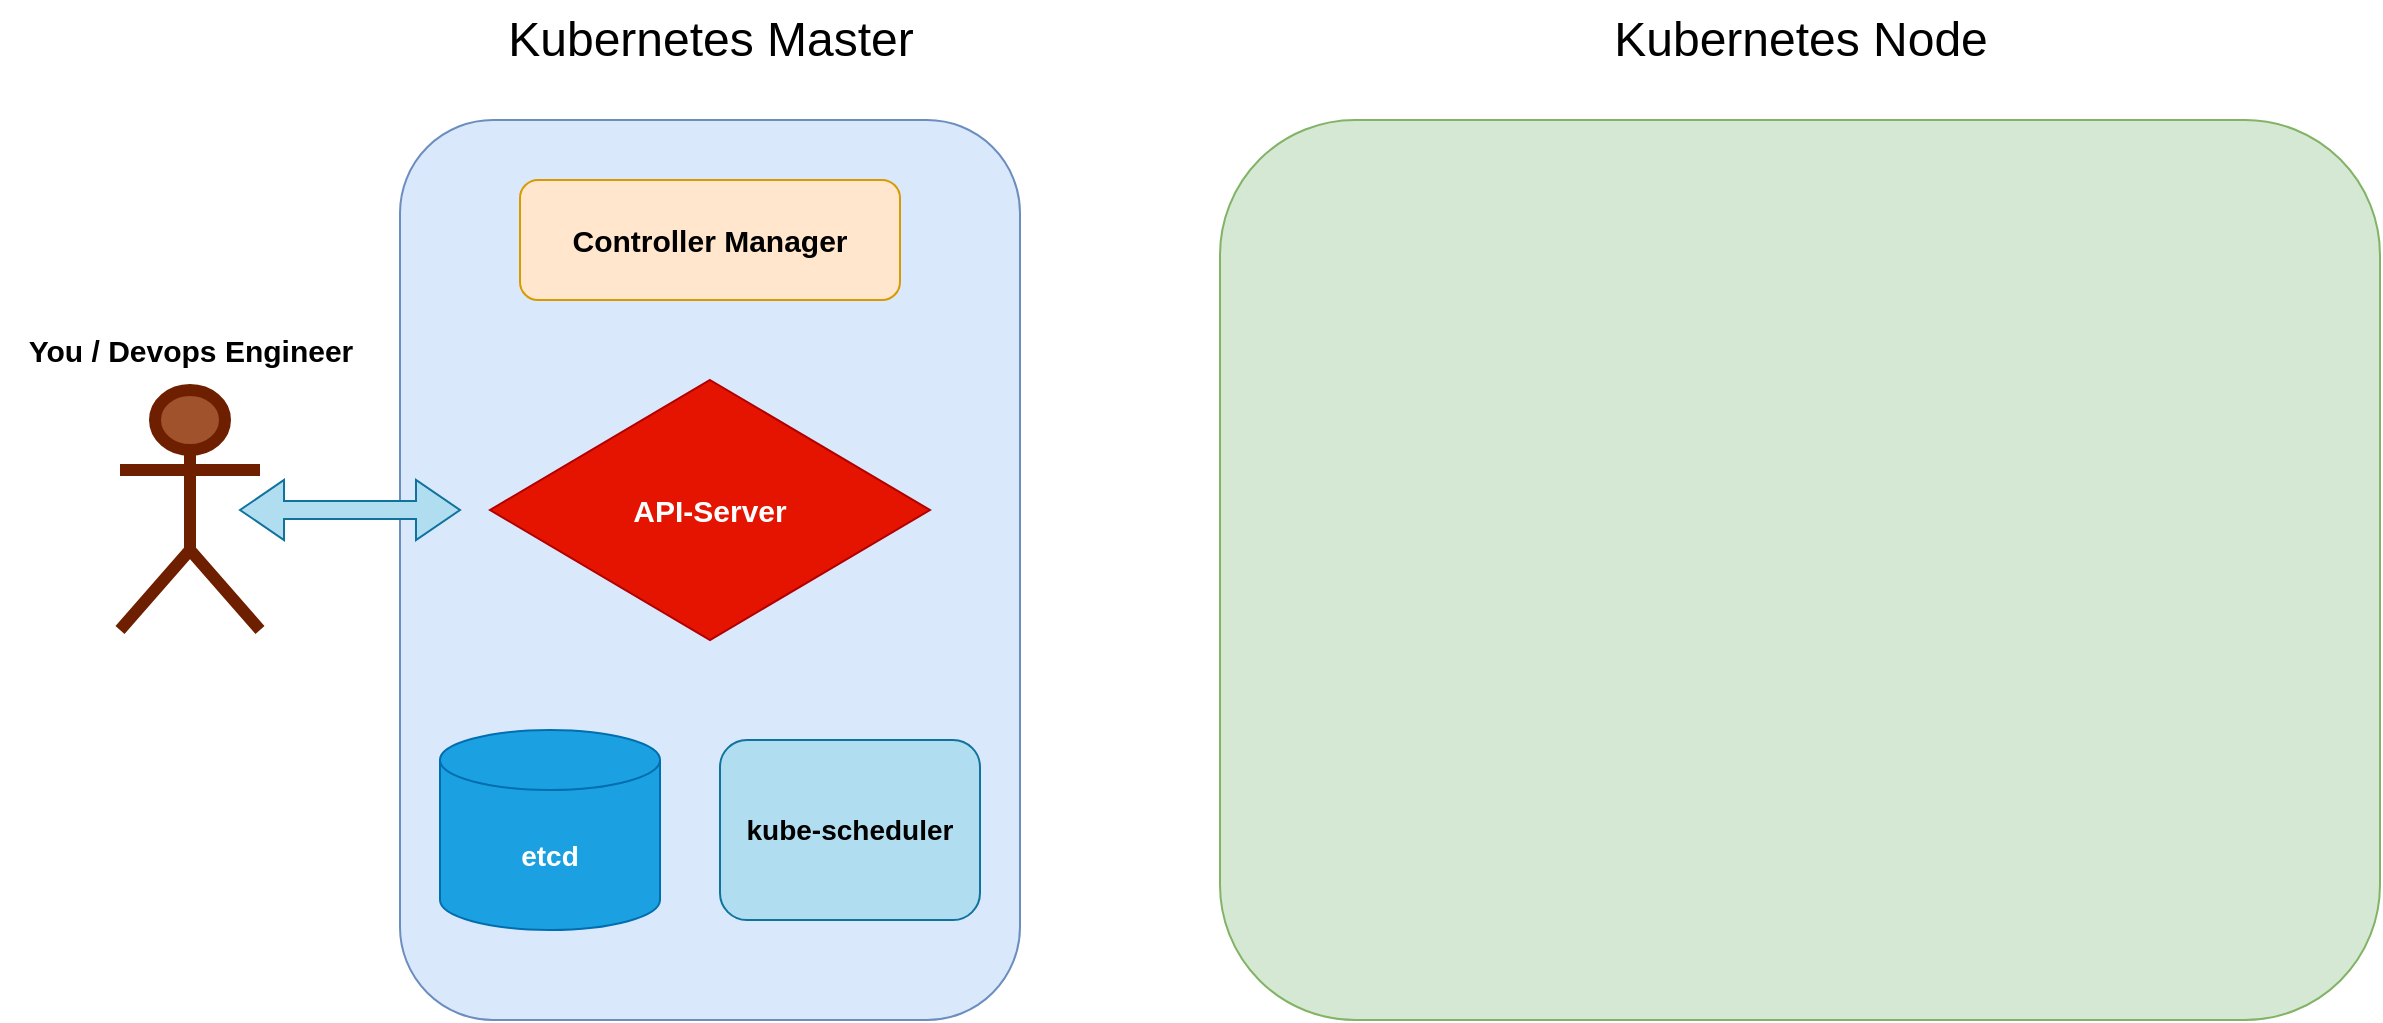 <mxfile version="24.6.4" type="github">
  <diagram name="Sayfa -1" id="U_4Pkl_7rX-sTnU0dOA7">
    <mxGraphModel dx="1434" dy="719" grid="1" gridSize="10" guides="1" tooltips="1" connect="1" arrows="1" fold="1" page="1" pageScale="1" pageWidth="827" pageHeight="1169" math="0" shadow="0">
      <root>
        <mxCell id="0" />
        <mxCell id="1" parent="0" />
        <mxCell id="vOI9cqr_EnJIPSs-Lxci-1" value="" style="rounded=1;whiteSpace=wrap;html=1;fillColor=#dae8fc;strokeColor=#6c8ebf;" vertex="1" parent="1">
          <mxGeometry x="270" y="110" width="310" height="450" as="geometry" />
        </mxCell>
        <mxCell id="vOI9cqr_EnJIPSs-Lxci-2" value="" style="rounded=1;whiteSpace=wrap;html=1;fillColor=#d5e8d4;strokeColor=#82b366;" vertex="1" parent="1">
          <mxGeometry x="680" y="110" width="580" height="450" as="geometry" />
        </mxCell>
        <mxCell id="vOI9cqr_EnJIPSs-Lxci-3" value="&lt;font style=&quot;font-size: 24px;&quot;&gt;Kubernetes Master&lt;/font&gt;" style="text;html=1;align=center;verticalAlign=middle;resizable=0;points=[];autosize=1;strokeColor=none;fillColor=none;strokeWidth=6;" vertex="1" parent="1">
          <mxGeometry x="310" y="50" width="230" height="40" as="geometry" />
        </mxCell>
        <mxCell id="vOI9cqr_EnJIPSs-Lxci-4" value="&lt;font style=&quot;font-size: 24px;&quot;&gt;Kubernetes Node&lt;/font&gt;" style="text;html=1;align=center;verticalAlign=middle;resizable=0;points=[];autosize=1;strokeColor=none;fillColor=none;strokeWidth=6;" vertex="1" parent="1">
          <mxGeometry x="865" y="50" width="210" height="40" as="geometry" />
        </mxCell>
        <mxCell id="vOI9cqr_EnJIPSs-Lxci-5" value="&lt;font style=&quot;font-size: 14px;&quot;&gt;&lt;b&gt;etcd&lt;/b&gt;&lt;/font&gt;" style="shape=cylinder3;whiteSpace=wrap;html=1;boundedLbl=1;backgroundOutline=1;size=15;fillColor=#1ba1e2;fontColor=#ffffff;strokeColor=#006EAF;" vertex="1" parent="1">
          <mxGeometry x="290" y="415" width="110" height="100" as="geometry" />
        </mxCell>
        <mxCell id="vOI9cqr_EnJIPSs-Lxci-6" value="&lt;font style=&quot;font-size: 14px;&quot;&gt;&lt;b&gt;kube-scheduler&lt;/b&gt;&lt;/font&gt;" style="rounded=1;whiteSpace=wrap;html=1;fillColor=#b1ddf0;strokeColor=#10739e;" vertex="1" parent="1">
          <mxGeometry x="430" y="420" width="130" height="90" as="geometry" />
        </mxCell>
        <mxCell id="vOI9cqr_EnJIPSs-Lxci-7" value="&lt;font style=&quot;font-size: 15px;&quot;&gt;&lt;b&gt;API-Server&lt;/b&gt;&lt;/font&gt;" style="rhombus;whiteSpace=wrap;html=1;fillColor=#e51400;fontColor=#ffffff;strokeColor=#B20000;" vertex="1" parent="1">
          <mxGeometry x="315" y="240" width="220" height="130" as="geometry" />
        </mxCell>
        <mxCell id="vOI9cqr_EnJIPSs-Lxci-8" value="&lt;font style=&quot;font-size: 15px;&quot;&gt;&lt;b&gt;Controller Manager&lt;/b&gt;&lt;/font&gt;" style="rounded=1;whiteSpace=wrap;html=1;fillColor=#ffe6cc;strokeColor=#d79b00;" vertex="1" parent="1">
          <mxGeometry x="330" y="140" width="190" height="60" as="geometry" />
        </mxCell>
        <mxCell id="vOI9cqr_EnJIPSs-Lxci-9" value="Actor" style="shape=umlActor;verticalLabelPosition=bottom;verticalAlign=top;html=1;outlineConnect=0;fillColor=#a0522d;fontColor=#ffffff;strokeColor=#6D1F00;strokeWidth=6;" vertex="1" parent="1">
          <mxGeometry x="130" y="245" width="70" height="120" as="geometry" />
        </mxCell>
        <mxCell id="vOI9cqr_EnJIPSs-Lxci-14" value="&lt;font style=&quot;font-size: 15px;&quot;&gt;&lt;b&gt;You / Devops Engineer&lt;/b&gt;&lt;/font&gt;" style="text;html=1;align=center;verticalAlign=middle;resizable=0;points=[];autosize=1;strokeColor=none;fillColor=none;" vertex="1" parent="1">
          <mxGeometry x="70" y="210" width="190" height="30" as="geometry" />
        </mxCell>
        <mxCell id="vOI9cqr_EnJIPSs-Lxci-16" value="" style="shape=doubleArrow;whiteSpace=wrap;html=1;fillColor=#b1ddf0;strokeColor=#10739e;" vertex="1" parent="1">
          <mxGeometry x="190" y="290" width="110" height="30" as="geometry" />
        </mxCell>
      </root>
    </mxGraphModel>
  </diagram>
</mxfile>
